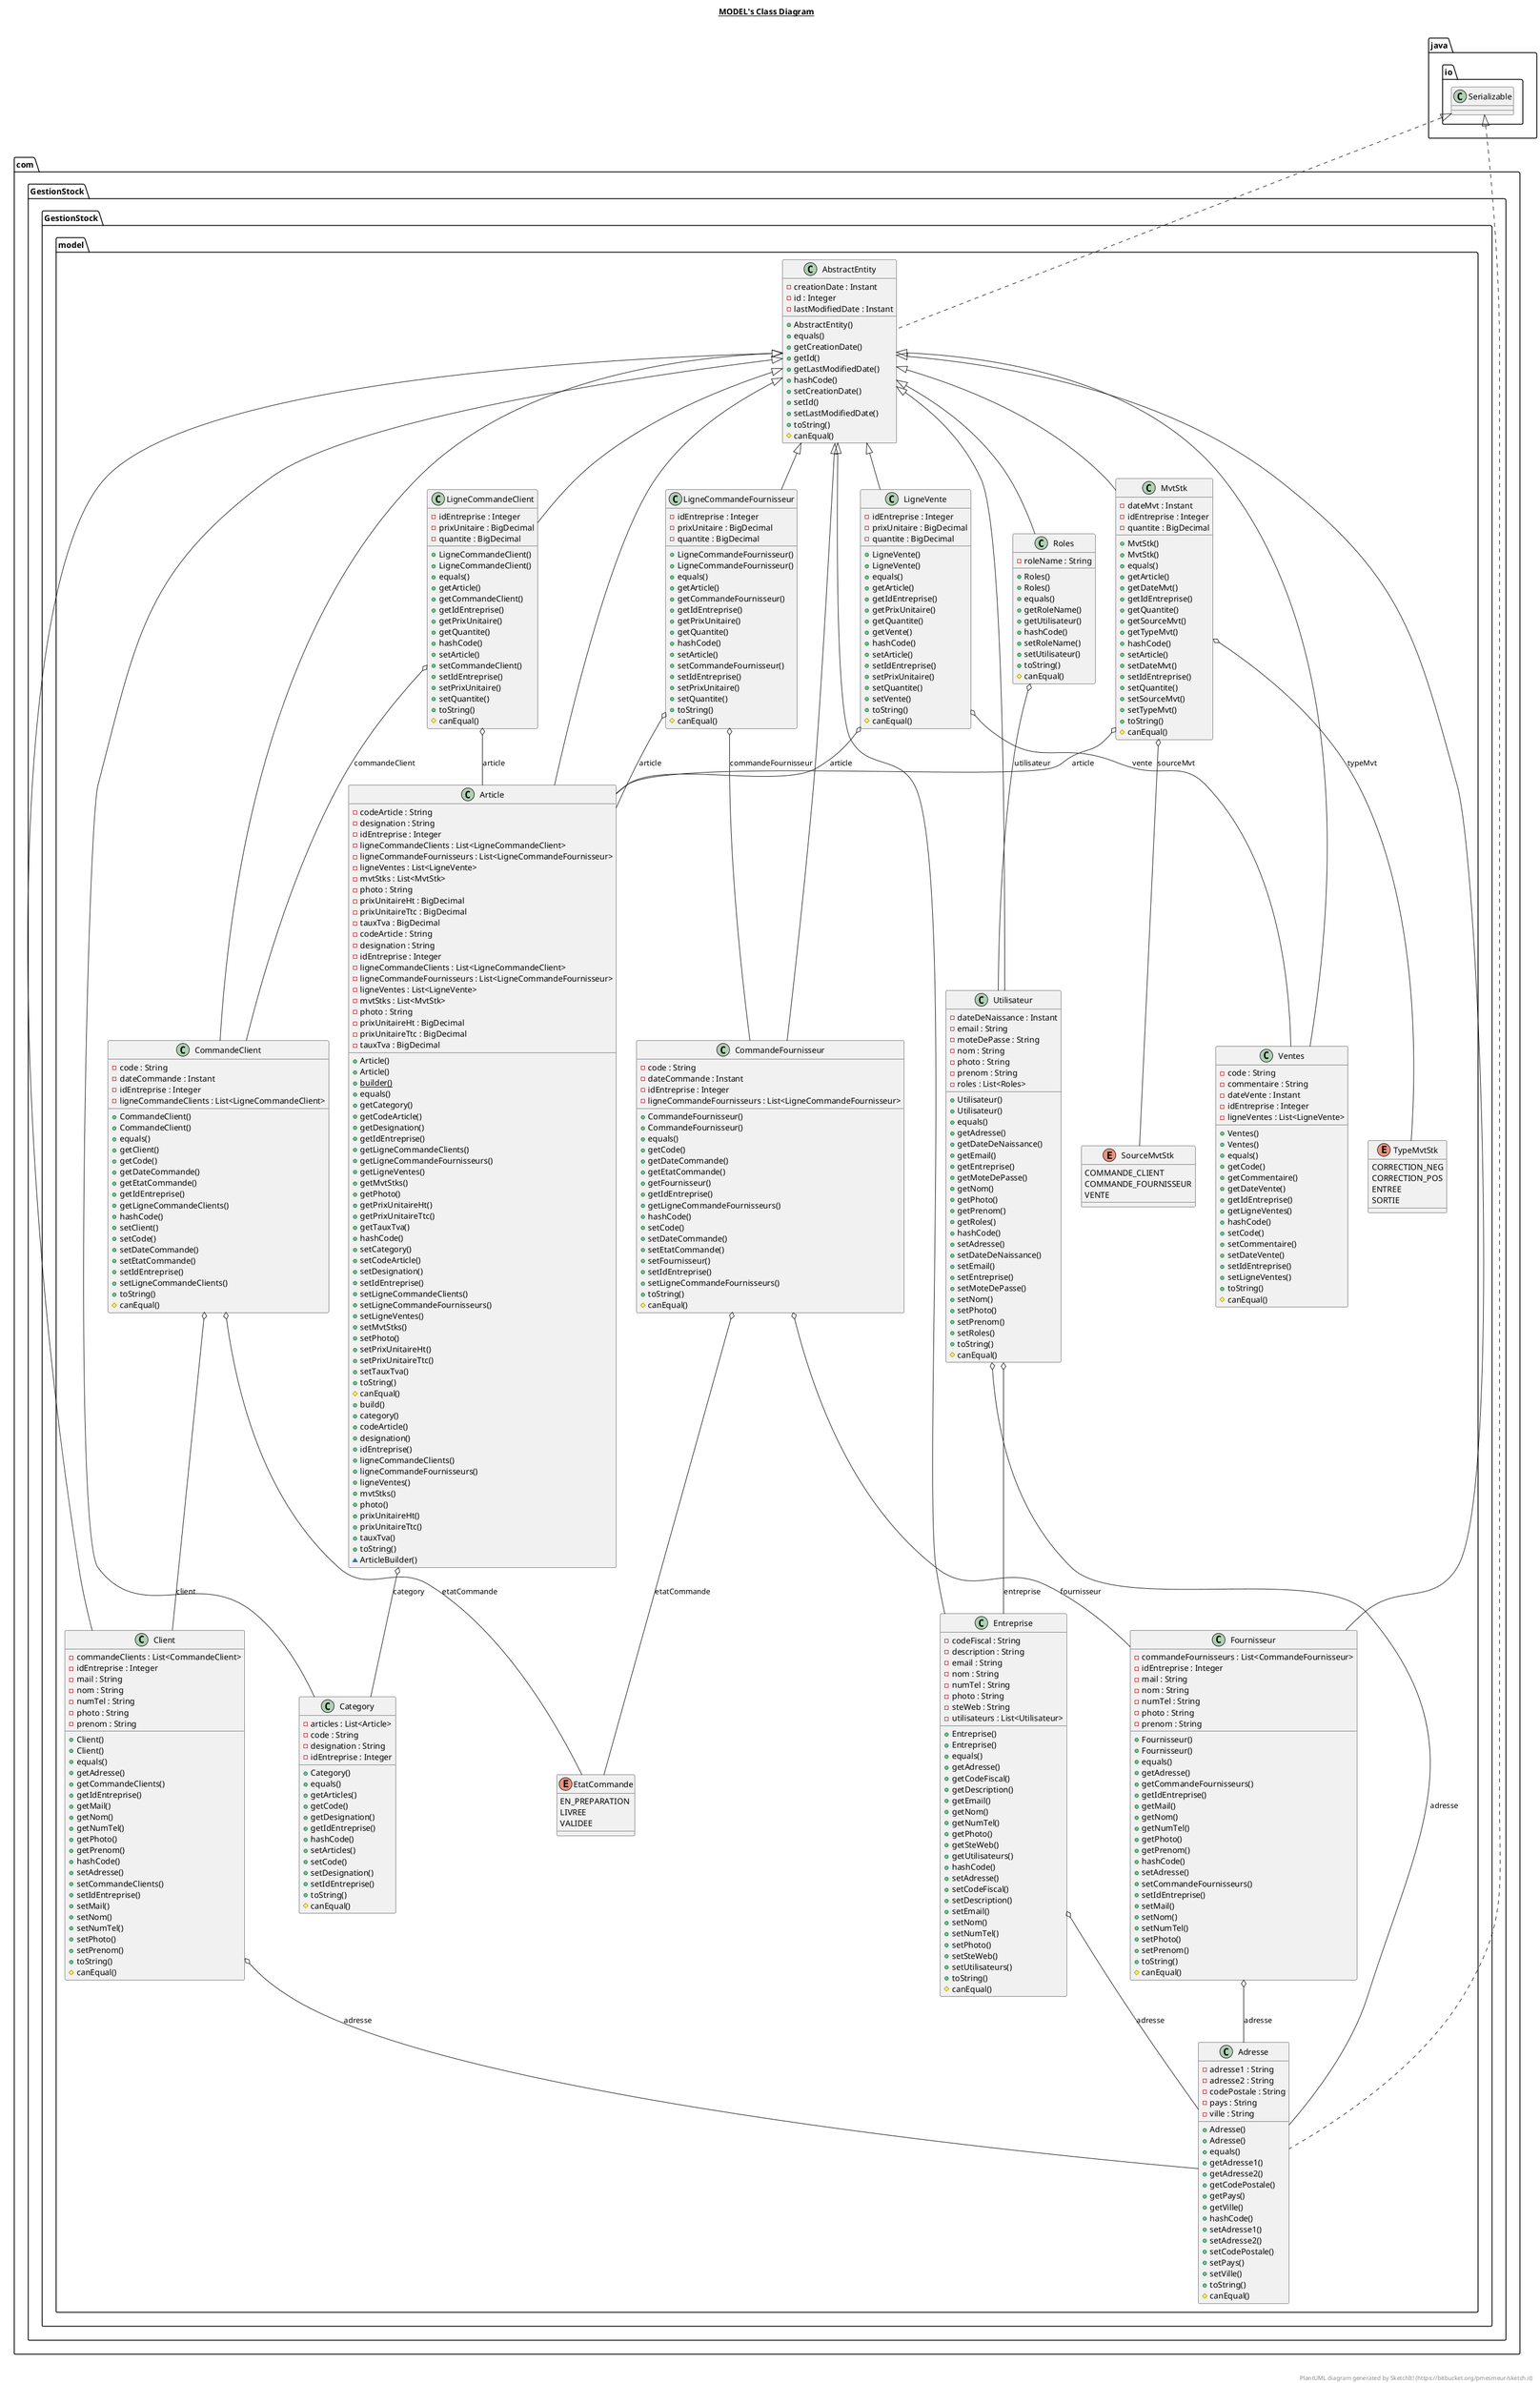 @startuml

title __MODEL's Class Diagram__\n

  namespace com.GestionStock.GestionStock {
    namespace model {
      class com.GestionStock.GestionStock.model.AbstractEntity {
          - creationDate : Instant
          - id : Integer
          - lastModifiedDate : Instant
          + AbstractEntity()
          + equals()
          + getCreationDate()
          + getId()
          + getLastModifiedDate()
          + hashCode()
          + setCreationDate()
          + setId()
          + setLastModifiedDate()
          + toString()
          # canEqual()
      }
    }
  }
  

  namespace com.GestionStock.GestionStock {
    namespace model {
      class com.GestionStock.GestionStock.model.Adresse {
          - adresse1 : String
          - adresse2 : String
          - codePostale : String
          - pays : String
          - ville : String
          + Adresse()
          + Adresse()
          + equals()
          + getAdresse1()
          + getAdresse2()
          + getCodePostale()
          + getPays()
          + getVille()
          + hashCode()
          + setAdresse1()
          + setAdresse2()
          + setCodePostale()
          + setPays()
          + setVille()
          + toString()
          # canEqual()
      }
    }
  }
  

  namespace com.GestionStock.GestionStock {
    namespace model {
      class com.GestionStock.GestionStock.model.Article {
          - codeArticle : String
          - designation : String
          - idEntreprise : Integer
          - ligneCommandeClients : List<LigneCommandeClient>
          - ligneCommandeFournisseurs : List<LigneCommandeFournisseur>
          - ligneVentes : List<LigneVente>
          - mvtStks : List<MvtStk>
          - photo : String
          - prixUnitaireHt : BigDecimal
          - prixUnitaireTtc : BigDecimal
          - tauxTva : BigDecimal
          + Article()
          + Article()
          {static} + builder()
          + equals()
          + getCategory()
          + getCodeArticle()
          + getDesignation()
          + getIdEntreprise()
          + getLigneCommandeClients()
          + getLigneCommandeFournisseurs()
          + getLigneVentes()
          + getMvtStks()
          + getPhoto()
          + getPrixUnitaireHt()
          + getPrixUnitaireTtc()
          + getTauxTva()
          + hashCode()
          + setCategory()
          + setCodeArticle()
          + setDesignation()
          + setIdEntreprise()
          + setLigneCommandeClients()
          + setLigneCommandeFournisseurs()
          + setLigneVentes()
          + setMvtStks()
          + setPhoto()
          + setPrixUnitaireHt()
          + setPrixUnitaireTtc()
          + setTauxTva()
          + toString()
          # canEqual()
      }
    }
  }
  

  namespace com.GestionStock.GestionStock{
    namespace model {
      class com.GestionStock.GestionStock.model.Article{
          - codeArticle : String
          - designation : String
          - idEntreprise : Integer
          - ligneCommandeClients : List<LigneCommandeClient>
          - ligneCommandeFournisseurs : List<LigneCommandeFournisseur>
          - ligneVentes : List<LigneVente>
          - mvtStks : List<MvtStk>
          - photo : String
          - prixUnitaireHt : BigDecimal
          - prixUnitaireTtc : BigDecimal
          - tauxTva : BigDecimal
          + build()
          + category()
          + codeArticle()
          + designation()
          + idEntreprise()
          + ligneCommandeClients()
          + ligneCommandeFournisseurs()
          + ligneVentes()
          + mvtStks()
          + photo()
          + prixUnitaireHt()
          + prixUnitaireTtc()
          + tauxTva()
          + toString()
          ~ ArticleBuilder()
      }
    }
  }
  

  namespace com.GestionStock.GestionStock {
    namespace model {
      class com.GestionStock.GestionStock.model.Category {
          - articles : List<Article>
          - code : String
          - designation : String
          - idEntreprise : Integer
          + Category()
          + equals()
          + getArticles()
          + getCode()
          + getDesignation()
          + getIdEntreprise()
          + hashCode()
          + setArticles()
          + setCode()
          + setDesignation()
          + setIdEntreprise()
          + toString()
          # canEqual()
      }
    }
  }
  

  namespace com.GestionStock.GestionStock {
    namespace model {
      class com.GestionStock.GestionStock.model.Client {
          - commandeClients : List<CommandeClient>
          - idEntreprise : Integer
          - mail : String
          - nom : String
          - numTel : String
          - photo : String
          - prenom : String
          + Client()
          + Client()
          + equals()
          + getAdresse()
          + getCommandeClients()
          + getIdEntreprise()
          + getMail()
          + getNom()
          + getNumTel()
          + getPhoto()
          + getPrenom()
          + hashCode()
          + setAdresse()
          + setCommandeClients()
          + setIdEntreprise()
          + setMail()
          + setNom()
          + setNumTel()
          + setPhoto()
          + setPrenom()
          + toString()
          # canEqual()
      }
    }
  }
  

  namespace com.GestionStock.GestionStock {
    namespace model {
      class com.GestionStock.GestionStock.model.CommandeClient {
          - code : String
          - dateCommande : Instant
          - idEntreprise : Integer
          - ligneCommandeClients : List<LigneCommandeClient>
          + CommandeClient()
          + CommandeClient()
          + equals()
          + getClient()
          + getCode()
          + getDateCommande()
          + getEtatCommande()
          + getIdEntreprise()
          + getLigneCommandeClients()
          + hashCode()
          + setClient()
          + setCode()
          + setDateCommande()
          + setEtatCommande()
          + setIdEntreprise()
          + setLigneCommandeClients()
          + toString()
          # canEqual()
      }
    }
  }
  

  namespace com.GestionStock.GestionStock {
    namespace model {
      class com.GestionStock.GestionStock.model.CommandeFournisseur {
          - code : String
          - dateCommande : Instant
          - idEntreprise : Integer
          - ligneCommandeFournisseurs : List<LigneCommandeFournisseur>
          + CommandeFournisseur()
          + CommandeFournisseur()
          + equals()
          + getCode()
          + getDateCommande()
          + getEtatCommande()
          + getFournisseur()
          + getIdEntreprise()
          + getLigneCommandeFournisseurs()
          + hashCode()
          + setCode()
          + setDateCommande()
          + setEtatCommande()
          + setFournisseur()
          + setIdEntreprise()
          + setLigneCommandeFournisseurs()
          + toString()
          # canEqual()
      }
    }
  }
  

  namespace com.GestionStock.GestionStock {
    namespace model {
      class com.GestionStock.GestionStock.model.Entreprise {
          - codeFiscal : String
          - description : String
          - email : String
          - nom : String
          - numTel : String
          - photo : String
          - steWeb : String
          - utilisateurs : List<Utilisateur>
          + Entreprise()
          + Entreprise()
          + equals()
          + getAdresse()
          + getCodeFiscal()
          + getDescription()
          + getEmail()
          + getNom()
          + getNumTel()
          + getPhoto()
          + getSteWeb()
          + getUtilisateurs()
          + hashCode()
          + setAdresse()
          + setCodeFiscal()
          + setDescription()
          + setEmail()
          + setNom()
          + setNumTel()
          + setPhoto()
          + setSteWeb()
          + setUtilisateurs()
          + toString()
          # canEqual()
      }
    }
  }
  

  namespace com.GestionStock.GestionStock {
    namespace model {
      enum EtatCommande {
        EN_PREPARATION
        LIVREE
        VALIDEE
      }
    }
  }
  

  namespace com.GestionStock.GestionStock {
    namespace model {
      class com.GestionStock.GestionStock.model.Fournisseur {
          - commandeFournisseurs : List<CommandeFournisseur>
          - idEntreprise : Integer
          - mail : String
          - nom : String
          - numTel : String
          - photo : String
          - prenom : String
          + Fournisseur()
          + Fournisseur()
          + equals()
          + getAdresse()
          + getCommandeFournisseurs()
          + getIdEntreprise()
          + getMail()
          + getNom()
          + getNumTel()
          + getPhoto()
          + getPrenom()
          + hashCode()
          + setAdresse()
          + setCommandeFournisseurs()
          + setIdEntreprise()
          + setMail()
          + setNom()
          + setNumTel()
          + setPhoto()
          + setPrenom()
          + toString()
          # canEqual()
      }
    }
  }
  

  namespace com.GestionStock.GestionStock {
    namespace model {
      class com.GestionStock.GestionStock.model.LigneCommandeClient {
          - idEntreprise : Integer
          - prixUnitaire : BigDecimal
          - quantite : BigDecimal
          + LigneCommandeClient()
          + LigneCommandeClient()
          + equals()
          + getArticle()
          + getCommandeClient()
          + getIdEntreprise()
          + getPrixUnitaire()
          + getQuantite()
          + hashCode()
          + setArticle()
          + setCommandeClient()
          + setIdEntreprise()
          + setPrixUnitaire()
          + setQuantite()
          + toString()
          # canEqual()
      }
    }
  }
  

  namespace com.GestionStock.GestionStock {
    namespace model {
      class com.GestionStock.GestionStock.model.LigneCommandeFournisseur {
          - idEntreprise : Integer
          - prixUnitaire : BigDecimal
          - quantite : BigDecimal
          + LigneCommandeFournisseur()
          + LigneCommandeFournisseur()
          + equals()
          + getArticle()
          + getCommandeFournisseur()
          + getIdEntreprise()
          + getPrixUnitaire()
          + getQuantite()
          + hashCode()
          + setArticle()
          + setCommandeFournisseur()
          + setIdEntreprise()
          + setPrixUnitaire()
          + setQuantite()
          + toString()
          # canEqual()
      }
    }
  }
  

  namespace com.GestionStock.GestionStock {
    namespace model {
      class com.GestionStock.GestionStock.model.LigneVente {
          - idEntreprise : Integer
          - prixUnitaire : BigDecimal
          - quantite : BigDecimal
          + LigneVente()
          + LigneVente()
          + equals()
          + getArticle()
          + getIdEntreprise()
          + getPrixUnitaire()
          + getQuantite()
          + getVente()
          + hashCode()
          + setArticle()
          + setIdEntreprise()
          + setPrixUnitaire()
          + setQuantite()
          + setVente()
          + toString()
          # canEqual()
      }
    }
  }
  

  namespace com.GestionStock.GestionStock {
    namespace model {
      class com.GestionStock.GestionStock.model.MvtStk {
          - dateMvt : Instant
          - idEntreprise : Integer
          - quantite : BigDecimal
          + MvtStk()
          + MvtStk()
          + equals()
          + getArticle()
          + getDateMvt()
          + getIdEntreprise()
          + getQuantite()
          + getSourceMvt()
          + getTypeMvt()
          + hashCode()
          + setArticle()
          + setDateMvt()
          + setIdEntreprise()
          + setQuantite()
          + setSourceMvt()
          + setTypeMvt()
          + toString()
          # canEqual()
      }
    }
  }
  

  namespace com.GestionStock.GestionStock {
    namespace model {
      class com.GestionStock.GestionStock.model.Roles {
          - roleName : String
          + Roles()
          + Roles()
          + equals()
          + getRoleName()
          + getUtilisateur()
          + hashCode()
          + setRoleName()
          + setUtilisateur()
          + toString()
          # canEqual()
      }
    }
  }
  

  namespace com.GestionStock.GestionStock {
    namespace model {
      enum SourceMvtStk {
        COMMANDE_CLIENT
        COMMANDE_FOURNISSEUR
        VENTE
      }
    }
  }
  

  namespace com.GestionStock.GestionStock {
    namespace model {
      enum TypeMvtStk {
        CORRECTION_NEG
        CORRECTION_POS
        ENTREE
        SORTIE
      }
    }
  }
  

  namespace com.GestionStock.GestionStock {
    namespace model {
      class com.GestionStock.GestionStock.model.Utilisateur {
          - dateDeNaissance : Instant
          - email : String
          - moteDePasse : String
          - nom : String
          - photo : String
          - prenom : String
          - roles : List<Roles>
          + Utilisateur()
          + Utilisateur()
          + equals()
          + getAdresse()
          + getDateDeNaissance()
          + getEmail()
          + getEntreprise()
          + getMoteDePasse()
          + getNom()
          + getPhoto()
          + getPrenom()
          + getRoles()
          + hashCode()
          + setAdresse()
          + setDateDeNaissance()
          + setEmail()
          + setEntreprise()
          + setMoteDePasse()
          + setNom()
          + setPhoto()
          + setPrenom()
          + setRoles()
          + toString()
          # canEqual()
      }
    }
  }
  

  namespace com.GestionStock.GestionStock {
    namespace model {
      class com.GestionStock.GestionStock.model.Ventes {
          - code : String
          - commentaire : String
          - dateVente : Instant
          - idEntreprise : Integer
          - ligneVentes : List<LigneVente>
          + Ventes()
          + Ventes()
          + equals()
          + getCode()
          + getCommentaire()
          + getDateVente()
          + getIdEntreprise()
          + getLigneVentes()
          + hashCode()
          + setCode()
          + setCommentaire()
          + setDateVente()
          + setIdEntreprise()
          + setLigneVentes()
          + toString()
          # canEqual()
      }
    }
  }
  

  com.GestionStock.GestionStock.model.AbstractEntity .up.|> java.io.Serializable
  com.GestionStock.GestionStock.model.Adresse .up.|> java.io.Serializable
  com.GestionStock.GestionStock.model.Article -up-|> com.GestionStock.GestionStock.model.AbstractEntity
  com.GestionStock.GestionStock.model.Article o-- com.GestionStock.GestionStock.model.Category : category
  com.GestionStock.GestionStock.model.Article +-down- com.GestionStock.GestionStock.model.Article.ArticleBuilder
  com.GestionStock.GestionStock.model.Article.ArticleBuilder o-- com.GestionStock.GestionStock.model.Category : category
  com.GestionStock.GestionStock.model.Category -up-|> com.GestionStock.GestionStock.model.AbstractEntity
  com.GestionStock.GestionStock.model.Client -up-|> com.GestionStock.GestionStock.model.AbstractEntity
  com.GestionStock.GestionStock.model.Client o-- com.GestionStock.GestionStock.model.Adresse : adresse
  com.GestionStock.GestionStock.model.CommandeClient -up-|> com.GestionStock.GestionStock.model.AbstractEntity
  com.GestionStock.GestionStock.model.CommandeClient o-- com.GestionStock.GestionStock.model.Client : client
  com.GestionStock.GestionStock.model.CommandeClient o-- com.GestionStock.GestionStock.model.EtatCommande : etatCommande
  com.GestionStock.GestionStock.model.CommandeFournisseur -up-|> com.GestionStock.GestionStock.model.AbstractEntity
  com.GestionStock.GestionStock.model.CommandeFournisseur o-- com.GestionStock.GestionStock.model.EtatCommande : etatCommande
  com.GestionStock.GestionStock.model.CommandeFournisseur o-- com.GestionStock.GestionStock.model.Fournisseur : fournisseur
  com.GestionStock.GestionStock.model.Entreprise -up-|> com.GestionStock.GestionStock.model.AbstractEntity
  com.GestionStock.GestionStock.model.Entreprise o-- com.GestionStock.GestionStock.model.Adresse : adresse
  com.GestionStock.GestionStock.model.Fournisseur -up-|> com.GestionStock.GestionStock.model.AbstractEntity
  com.GestionStock.GestionStock.model.Fournisseur o-- com.GestionStock.GestionStock.model.Adresse : adresse
  com.GestionStock.GestionStock.model.LigneCommandeClient -up-|> com.GestionStock.GestionStock.model.AbstractEntity
  com.GestionStock.GestionStock.model.LigneCommandeClient o-- com.GestionStock.GestionStock.model.Article : article
  com.GestionStock.GestionStock.model.LigneCommandeClient o-- com.GestionStock.GestionStock.model.CommandeClient : commandeClient
  com.GestionStock.GestionStock.model.LigneCommandeFournisseur -up-|> com.GestionStock.GestionStock.model.AbstractEntity
  com.GestionStock.GestionStock.model.LigneCommandeFournisseur o-- com.GestionStock.GestionStock.model.Article : article
  com.GestionStock.GestionStock.model.LigneCommandeFournisseur o-- com.GestionStock.GestionStock.model.CommandeFournisseur : commandeFournisseur
  com.GestionStock.GestionStock.model.LigneVente -up-|> com.GestionStock.GestionStock.model.AbstractEntity
  com.GestionStock.GestionStock.model.LigneVente o-- com.GestionStock.GestionStock.model.Article : article
  com.GestionStock.GestionStock.model.LigneVente o-- com.GestionStock.GestionStock.model.Ventes : vente
  com.GestionStock.GestionStock.model.MvtStk -up-|> com.GestionStock.GestionStock.model.AbstractEntity
  com.GestionStock.GestionStock.model.MvtStk o-- com.GestionStock.GestionStock.model.Article : article
  com.GestionStock.GestionStock.model.MvtStk o-- com.GestionStock.GestionStock.model.SourceMvtStk : sourceMvt
  com.GestionStock.GestionStock.model.MvtStk o-- com.GestionStock.GestionStock.model.TypeMvtStk : typeMvt
  com.GestionStock.GestionStock.model.Roles -up-|> com.GestionStock.GestionStock.model.AbstractEntity
  com.GestionStock.GestionStock.model.Roles o-- com.GestionStock.GestionStock.model.Utilisateur : utilisateur
  com.GestionStock.GestionStock.model.Utilisateur -up-|> com.GestionStock.GestionStock.model.AbstractEntity
  com.GestionStock.GestionStock.model.Utilisateur o-- com.GestionStock.GestionStock.model.Adresse : adresse
  com.GestionStock.GestionStock.model.Utilisateur o-- com.GestionStock.GestionStock.model.Entreprise : entreprise
  com.GestionStock.GestionStock.model.Ventes -up-|> com.GestionStock.GestionStock.model.AbstractEntity


right footer


PlantUML diagram generated by SketchIt! (https://bitbucket.org/pmesmeur/sketch.it)
For more information about this tool, please contact philippe.mesmeur@gmail.com
endfooter

@enduml
